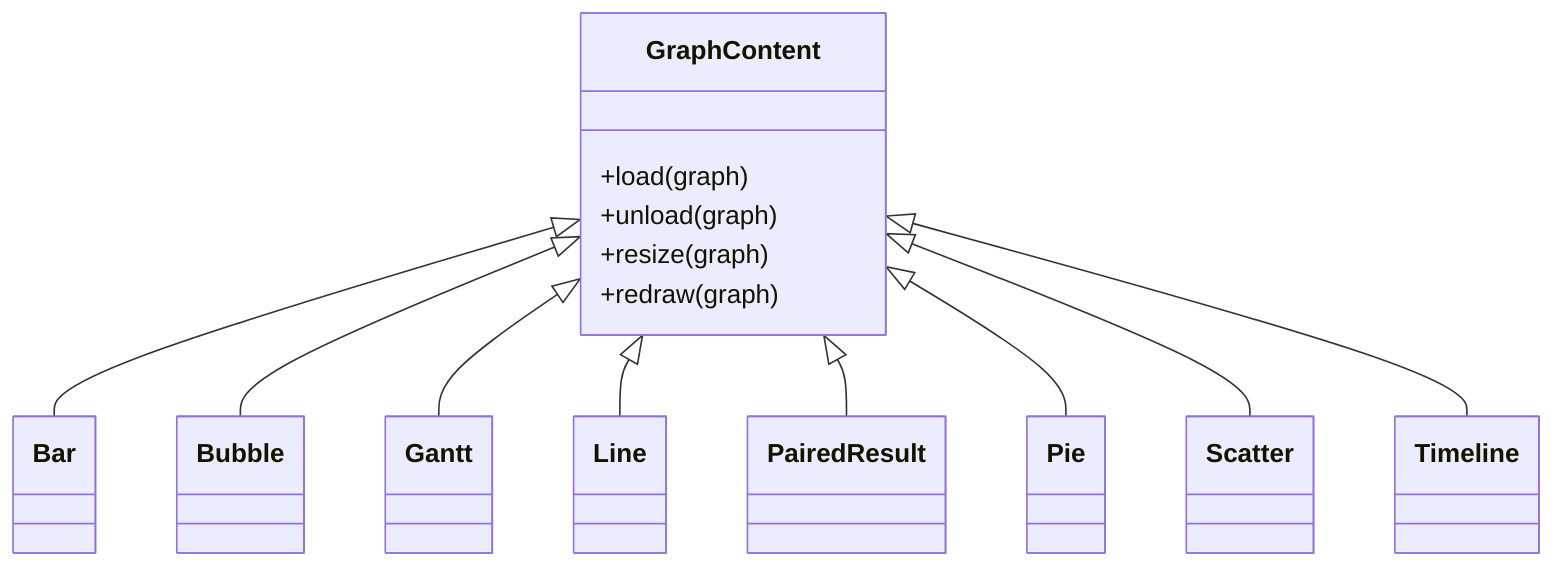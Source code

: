 classDiagram
    
    GraphContent <|-- Bar
    GraphContent <|-- Bubble
    GraphContent <|-- Gantt
    GraphContent <|-- Line
    GraphContent <|-- PairedResult
    GraphContent <|-- Pie
    GraphContent <|-- Scatter
    GraphContent <|-- Timeline

    GraphContent : +load(graph)
    GraphContent : +unload(graph)
    GraphContent : +resize(graph)
    GraphContent : +redraw(graph)
